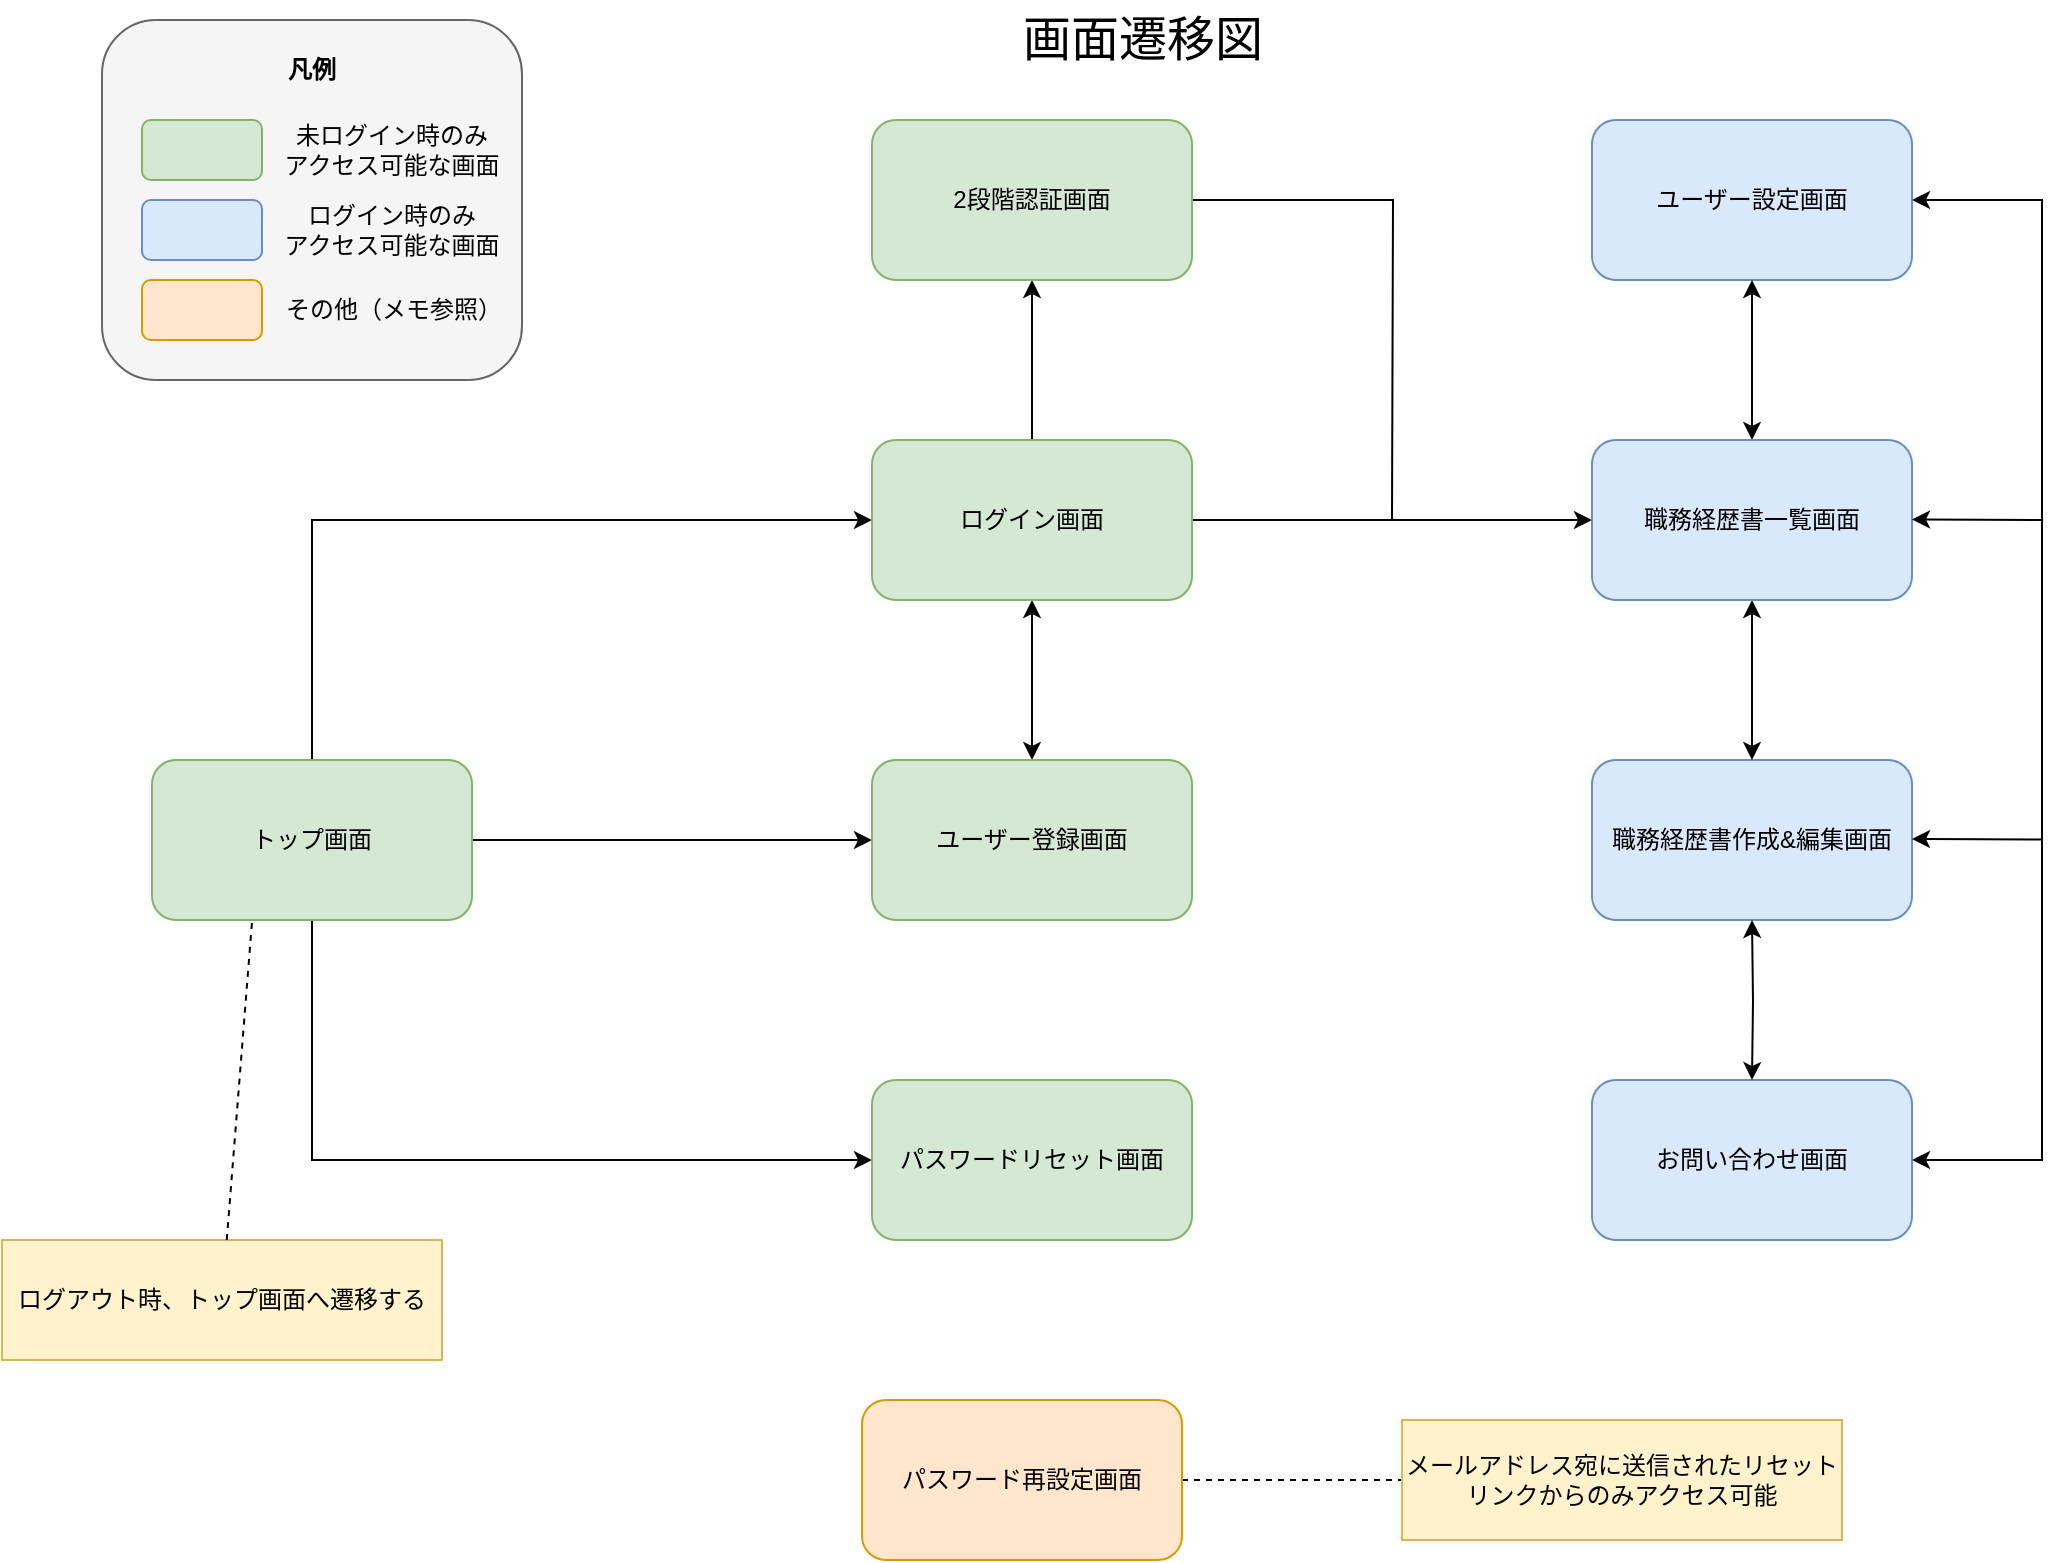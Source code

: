 <mxfile version="25.0.2">
  <diagram name="ページ1" id="rfs9khGuTfBiLejN7T5O">
    <mxGraphModel dx="1687" dy="1005" grid="1" gridSize="10" guides="1" tooltips="1" connect="1" arrows="1" fold="1" page="1" pageScale="1" pageWidth="1169" pageHeight="827" math="0" shadow="0">
      <root>
        <mxCell id="0" />
        <mxCell id="1" parent="0" />
        <mxCell id="pVMww3hBHBPk4zqrIiLN-20" style="edgeStyle=orthogonalEdgeStyle;rounded=0;orthogonalLoop=1;jettySize=auto;html=1;exitX=1;exitY=0.5;exitDx=0;exitDy=0;entryX=0;entryY=0.5;entryDx=0;entryDy=0;" parent="1" source="pVMww3hBHBPk4zqrIiLN-1" target="pVMww3hBHBPk4zqrIiLN-3" edge="1">
          <mxGeometry relative="1" as="geometry" />
        </mxCell>
        <mxCell id="pVMww3hBHBPk4zqrIiLN-21" style="edgeStyle=orthogonalEdgeStyle;rounded=0;orthogonalLoop=1;jettySize=auto;html=1;exitX=0.5;exitY=0;exitDx=0;exitDy=0;entryX=0;entryY=0.5;entryDx=0;entryDy=0;" parent="1" source="pVMww3hBHBPk4zqrIiLN-1" target="pVMww3hBHBPk4zqrIiLN-2" edge="1">
          <mxGeometry relative="1" as="geometry" />
        </mxCell>
        <mxCell id="pVMww3hBHBPk4zqrIiLN-22" style="edgeStyle=orthogonalEdgeStyle;rounded=0;orthogonalLoop=1;jettySize=auto;html=1;exitX=0.5;exitY=1;exitDx=0;exitDy=0;entryX=0;entryY=0.5;entryDx=0;entryDy=0;" parent="1" source="pVMww3hBHBPk4zqrIiLN-1" target="pVMww3hBHBPk4zqrIiLN-4" edge="1">
          <mxGeometry relative="1" as="geometry" />
        </mxCell>
        <mxCell id="pVMww3hBHBPk4zqrIiLN-1" value="トップ画面" style="rounded=1;whiteSpace=wrap;html=1;aspect=fixed;fillColor=#d5e8d4;strokeColor=#82b366;" parent="1" vertex="1">
          <mxGeometry x="105" y="400" width="160" height="80" as="geometry" />
        </mxCell>
        <mxCell id="pVMww3hBHBPk4zqrIiLN-24" style="edgeStyle=orthogonalEdgeStyle;rounded=0;orthogonalLoop=1;jettySize=auto;html=1;exitX=0.5;exitY=0;exitDx=0;exitDy=0;entryX=0.5;entryY=1;entryDx=0;entryDy=0;" parent="1" source="pVMww3hBHBPk4zqrIiLN-2" target="pVMww3hBHBPk4zqrIiLN-9" edge="1">
          <mxGeometry relative="1" as="geometry" />
        </mxCell>
        <mxCell id="pVMww3hBHBPk4zqrIiLN-27" style="edgeStyle=orthogonalEdgeStyle;rounded=0;orthogonalLoop=1;jettySize=auto;html=1;exitX=1;exitY=0.5;exitDx=0;exitDy=0;entryX=0;entryY=0.5;entryDx=0;entryDy=0;" parent="1" source="pVMww3hBHBPk4zqrIiLN-2" target="pVMww3hBHBPk4zqrIiLN-8" edge="1">
          <mxGeometry relative="1" as="geometry" />
        </mxCell>
        <mxCell id="pVMww3hBHBPk4zqrIiLN-65" style="edgeStyle=orthogonalEdgeStyle;rounded=0;orthogonalLoop=1;jettySize=auto;html=1;exitX=0.5;exitY=1;exitDx=0;exitDy=0;entryX=0.5;entryY=0;entryDx=0;entryDy=0;startArrow=classic;startFill=1;" parent="1" source="pVMww3hBHBPk4zqrIiLN-2" target="pVMww3hBHBPk4zqrIiLN-3" edge="1">
          <mxGeometry relative="1" as="geometry" />
        </mxCell>
        <mxCell id="pVMww3hBHBPk4zqrIiLN-2" value="ログイン画面" style="rounded=1;whiteSpace=wrap;html=1;aspect=fixed;fillColor=#d5e8d4;strokeColor=#82b366;" parent="1" vertex="1">
          <mxGeometry x="465" y="240" width="160" height="80" as="geometry" />
        </mxCell>
        <mxCell id="pVMww3hBHBPk4zqrIiLN-3" value="ユーザー登録画面" style="rounded=1;whiteSpace=wrap;html=1;aspect=fixed;fillColor=#d5e8d4;strokeColor=#82b366;" parent="1" vertex="1">
          <mxGeometry x="465" y="400" width="160" height="80" as="geometry" />
        </mxCell>
        <mxCell id="pVMww3hBHBPk4zqrIiLN-4" value="パスワードリセット画面" style="rounded=1;whiteSpace=wrap;html=1;aspect=fixed;fillColor=#d5e8d4;strokeColor=#82b366;" parent="1" vertex="1">
          <mxGeometry x="465" y="560" width="160" height="80" as="geometry" />
        </mxCell>
        <mxCell id="pVMww3hBHBPk4zqrIiLN-5" value="職務経歴書作成&amp;amp;編集画面" style="rounded=1;whiteSpace=wrap;html=1;aspect=fixed;fillColor=#dae8fc;strokeColor=#6c8ebf;" parent="1" vertex="1">
          <mxGeometry x="825" y="400" width="160" height="80" as="geometry" />
        </mxCell>
        <mxCell id="R6b6iOzcDQ0qno4enDLh-8" style="edgeStyle=orthogonalEdgeStyle;rounded=0;orthogonalLoop=1;jettySize=auto;html=1;exitX=1;exitY=0.5;exitDx=0;exitDy=0;entryX=1;entryY=0.5;entryDx=0;entryDy=0;startArrow=classic;startFill=1;" edge="1" parent="1" source="pVMww3hBHBPk4zqrIiLN-6" target="R6b6iOzcDQ0qno4enDLh-1">
          <mxGeometry relative="1" as="geometry">
            <Array as="points">
              <mxPoint x="1050" y="120" />
              <mxPoint x="1050" y="600" />
            </Array>
          </mxGeometry>
        </mxCell>
        <mxCell id="pVMww3hBHBPk4zqrIiLN-6" value="ユーザー設定画面" style="rounded=1;whiteSpace=wrap;html=1;aspect=fixed;fillColor=#dae8fc;strokeColor=#6c8ebf;" parent="1" vertex="1">
          <mxGeometry x="825" y="80" width="160" height="80" as="geometry" />
        </mxCell>
        <mxCell id="R6b6iOzcDQ0qno4enDLh-11" style="edgeStyle=orthogonalEdgeStyle;rounded=0;orthogonalLoop=1;jettySize=auto;html=1;entryX=0;entryY=0.5;entryDx=0;entryDy=0;endArrow=none;endFill=0;dashed=1;" edge="1" parent="1" source="pVMww3hBHBPk4zqrIiLN-7" target="pVMww3hBHBPk4zqrIiLN-61">
          <mxGeometry relative="1" as="geometry" />
        </mxCell>
        <mxCell id="pVMww3hBHBPk4zqrIiLN-7" value="パスワード再設定画面" style="rounded=1;whiteSpace=wrap;html=1;aspect=fixed;fillColor=#ffe6cc;strokeColor=#d79b00;" parent="1" vertex="1">
          <mxGeometry x="460" y="720" width="160" height="80" as="geometry" />
        </mxCell>
        <mxCell id="pVMww3hBHBPk4zqrIiLN-30" style="edgeStyle=orthogonalEdgeStyle;rounded=0;orthogonalLoop=1;jettySize=auto;html=1;entryX=0.5;entryY=1;entryDx=0;entryDy=0;startArrow=classic;startFill=1;" parent="1" source="pVMww3hBHBPk4zqrIiLN-8" target="pVMww3hBHBPk4zqrIiLN-6" edge="1">
          <mxGeometry relative="1" as="geometry" />
        </mxCell>
        <mxCell id="pVMww3hBHBPk4zqrIiLN-31" style="edgeStyle=orthogonalEdgeStyle;rounded=0;orthogonalLoop=1;jettySize=auto;html=1;exitX=0.5;exitY=1;exitDx=0;exitDy=0;entryX=0.5;entryY=0;entryDx=0;entryDy=0;startArrow=classic;startFill=1;" parent="1" source="pVMww3hBHBPk4zqrIiLN-8" target="pVMww3hBHBPk4zqrIiLN-5" edge="1">
          <mxGeometry relative="1" as="geometry" />
        </mxCell>
        <mxCell id="pVMww3hBHBPk4zqrIiLN-8" value="職務経歴書一覧画面" style="rounded=1;whiteSpace=wrap;html=1;aspect=fixed;fillColor=#dae8fc;strokeColor=#6c8ebf;" parent="1" vertex="1">
          <mxGeometry x="825" y="240" width="160" height="80" as="geometry" />
        </mxCell>
        <mxCell id="pVMww3hBHBPk4zqrIiLN-29" style="edgeStyle=orthogonalEdgeStyle;rounded=0;orthogonalLoop=1;jettySize=auto;html=1;exitX=1;exitY=0.5;exitDx=0;exitDy=0;endArrow=none;endFill=0;" parent="1" source="pVMww3hBHBPk4zqrIiLN-9" edge="1">
          <mxGeometry relative="1" as="geometry">
            <mxPoint x="725" y="280" as="targetPoint" />
          </mxGeometry>
        </mxCell>
        <mxCell id="pVMww3hBHBPk4zqrIiLN-9" value="2段階認証画面" style="rounded=1;whiteSpace=wrap;html=1;aspect=fixed;fillColor=#d5e8d4;strokeColor=#82b366;" parent="1" vertex="1">
          <mxGeometry x="465" y="80" width="160" height="80" as="geometry" />
        </mxCell>
        <mxCell id="pVMww3hBHBPk4zqrIiLN-51" value="" style="group" parent="1" vertex="1" connectable="0">
          <mxGeometry x="80" y="30" width="210" height="180" as="geometry" />
        </mxCell>
        <mxCell id="pVMww3hBHBPk4zqrIiLN-52" value="" style="rounded=1;whiteSpace=wrap;html=1;fillColor=#f5f5f5;fontColor=#333333;strokeColor=#666666;" parent="pVMww3hBHBPk4zqrIiLN-51" vertex="1">
          <mxGeometry width="210" height="180" as="geometry" />
        </mxCell>
        <mxCell id="pVMww3hBHBPk4zqrIiLN-53" value="" style="rounded=1;whiteSpace=wrap;html=1;fillColor=#d5e8d4;strokeColor=#82b366;" parent="pVMww3hBHBPk4zqrIiLN-51" vertex="1">
          <mxGeometry x="20" y="50" width="60" height="30" as="geometry" />
        </mxCell>
        <mxCell id="pVMww3hBHBPk4zqrIiLN-54" value="" style="rounded=1;whiteSpace=wrap;html=1;fillColor=#dae8fc;strokeColor=#6c8ebf;" parent="pVMww3hBHBPk4zqrIiLN-51" vertex="1">
          <mxGeometry x="20" y="90" width="60" height="30" as="geometry" />
        </mxCell>
        <mxCell id="pVMww3hBHBPk4zqrIiLN-55" value="" style="rounded=1;whiteSpace=wrap;html=1;fillColor=#ffe6cc;strokeColor=#d79b00;" parent="pVMww3hBHBPk4zqrIiLN-51" vertex="1">
          <mxGeometry x="20" y="130" width="60" height="30" as="geometry" />
        </mxCell>
        <mxCell id="pVMww3hBHBPk4zqrIiLN-56" value="未ログイン時のみ&lt;br&gt;アクセス可能な画面" style="text;html=1;align=center;verticalAlign=middle;whiteSpace=wrap;rounded=0;" parent="pVMww3hBHBPk4zqrIiLN-51" vertex="1">
          <mxGeometry x="90" y="50" width="110" height="30" as="geometry" />
        </mxCell>
        <mxCell id="pVMww3hBHBPk4zqrIiLN-57" value="ログイン時のみ&lt;br&gt;アクセス可能な画面" style="text;html=1;align=center;verticalAlign=middle;whiteSpace=wrap;rounded=0;" parent="pVMww3hBHBPk4zqrIiLN-51" vertex="1">
          <mxGeometry x="90" y="90" width="110" height="30" as="geometry" />
        </mxCell>
        <mxCell id="pVMww3hBHBPk4zqrIiLN-58" value="その他（メモ参照）" style="text;html=1;align=left;verticalAlign=middle;whiteSpace=wrap;rounded=0;" parent="pVMww3hBHBPk4zqrIiLN-51" vertex="1">
          <mxGeometry x="90" y="130" width="110" height="30" as="geometry" />
        </mxCell>
        <mxCell id="pVMww3hBHBPk4zqrIiLN-59" value="&lt;b&gt;凡例&lt;/b&gt;" style="text;html=1;align=center;verticalAlign=middle;whiteSpace=wrap;rounded=0;" parent="pVMww3hBHBPk4zqrIiLN-51" vertex="1">
          <mxGeometry x="75" y="10" width="60" height="30" as="geometry" />
        </mxCell>
        <mxCell id="pVMww3hBHBPk4zqrIiLN-61" value="メールアドレス宛に送信されたリセットリンクからのみアクセス可能" style="rounded=0;whiteSpace=wrap;html=1;fillColor=#fff2cc;strokeColor=#d6b656;" parent="1" vertex="1">
          <mxGeometry x="730" y="730" width="220" height="60" as="geometry" />
        </mxCell>
        <mxCell id="pVMww3hBHBPk4zqrIiLN-66" value="ログアウト時、トップ画面へ遷移する" style="rounded=0;whiteSpace=wrap;html=1;fillColor=#fff2cc;strokeColor=#d6b656;" parent="1" vertex="1">
          <mxGeometry x="30" y="640" width="220" height="60" as="geometry" />
        </mxCell>
        <mxCell id="pVMww3hBHBPk4zqrIiLN-67" style="rounded=0;orthogonalLoop=1;jettySize=auto;html=1;entryX=0.313;entryY=1;entryDx=0;entryDy=0;entryPerimeter=0;startArrow=none;startFill=0;endArrow=none;endFill=0;dashed=1;" parent="1" source="pVMww3hBHBPk4zqrIiLN-66" target="pVMww3hBHBPk4zqrIiLN-1" edge="1">
          <mxGeometry relative="1" as="geometry" />
        </mxCell>
        <mxCell id="pVMww3hBHBPk4zqrIiLN-69" value="&lt;font style=&quot;font-size: 24px;&quot;&gt;画面遷移図&lt;/font&gt;" style="text;html=1;align=center;verticalAlign=middle;resizable=0;points=[];autosize=1;strokeColor=none;fillColor=none;" parent="1" vertex="1">
          <mxGeometry x="530" y="20" width="140" height="40" as="geometry" />
        </mxCell>
        <mxCell id="R6b6iOzcDQ0qno4enDLh-1" value="お問い合わせ画面" style="rounded=1;whiteSpace=wrap;html=1;aspect=fixed;fillColor=#dae8fc;strokeColor=#6c8ebf;" vertex="1" parent="1">
          <mxGeometry x="825" y="560" width="160" height="80" as="geometry" />
        </mxCell>
        <mxCell id="R6b6iOzcDQ0qno4enDLh-2" style="edgeStyle=orthogonalEdgeStyle;rounded=0;orthogonalLoop=1;jettySize=auto;html=1;exitX=0.5;exitY=1;exitDx=0;exitDy=0;entryX=0.5;entryY=0;entryDx=0;entryDy=0;startArrow=classic;startFill=1;" edge="1" parent="1" target="R6b6iOzcDQ0qno4enDLh-1">
          <mxGeometry relative="1" as="geometry">
            <mxPoint x="905" y="480" as="sourcePoint" />
          </mxGeometry>
        </mxCell>
        <mxCell id="R6b6iOzcDQ0qno4enDLh-4" value="" style="endArrow=classic;html=1;rounded=0;fontSize=7;" edge="1" parent="1">
          <mxGeometry width="50" height="50" relative="1" as="geometry">
            <mxPoint x="1050" y="280" as="sourcePoint" />
            <mxPoint x="985" y="279.71" as="targetPoint" />
          </mxGeometry>
        </mxCell>
        <mxCell id="R6b6iOzcDQ0qno4enDLh-9" value="" style="endArrow=classic;html=1;rounded=0;fontSize=7;" edge="1" parent="1">
          <mxGeometry width="50" height="50" relative="1" as="geometry">
            <mxPoint x="1050" y="439.79" as="sourcePoint" />
            <mxPoint x="985" y="439.5" as="targetPoint" />
          </mxGeometry>
        </mxCell>
      </root>
    </mxGraphModel>
  </diagram>
</mxfile>
